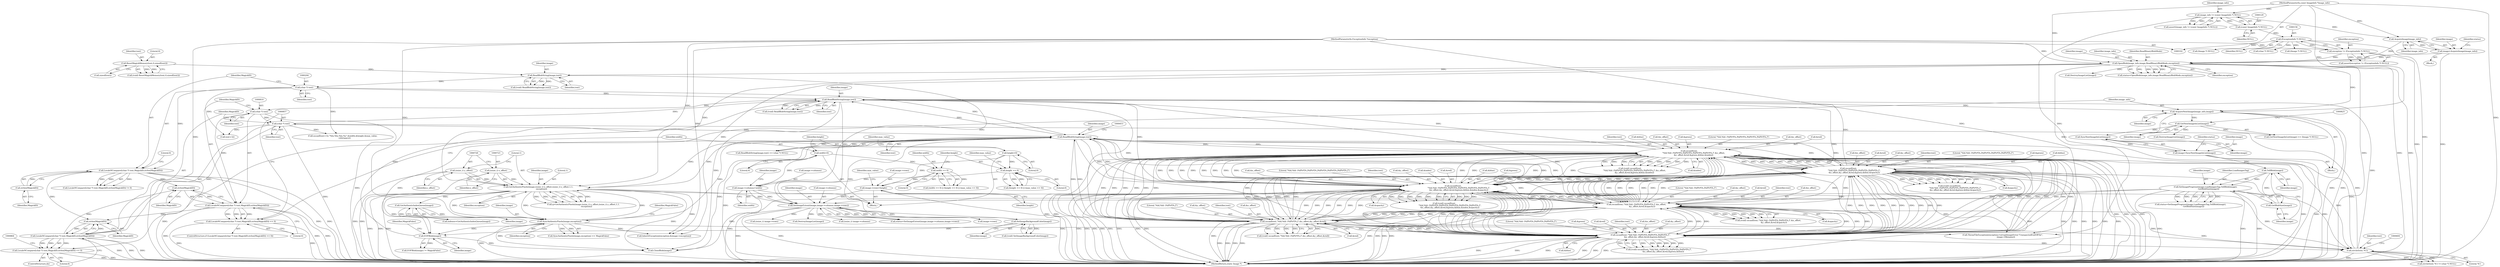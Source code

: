 digraph "0_ImageMagick_48bcf7c39302cdf9b0d9202ad03bf1b95152c44d@API" {
"1000813" [label="(Call,strlen(MagickID))"];
"1000202" [label="(Call,LocaleNCompare((char *) text,MagickID,strlen(MagickID)))"];
"1000203" [label="(Call,(char *) text)"];
"1000197" [label="(Call,ReadBlobString(image,text))"];
"1000170" [label="(Call,OpenBlob(image_info,image,ReadBinaryBlobMode,exception))"];
"1000166" [label="(Call,AcquireImage(image_info))"];
"1000126" [label="(Call,image_info != (const ImageInfo *) NULL)"];
"1000103" [label="(MethodParameterIn,const ImageInfo *image_info)"];
"1000128" [label="(Call,(const ImageInfo *) NULL)"];
"1000164" [label="(Call,image=AcquireImage(image_info))"];
"1000153" [label="(Call,exception != (ExceptionInfo *) NULL)"];
"1000104" [label="(MethodParameterIn,ExceptionInfo *exception)"];
"1000155" [label="(Call,(ExceptionInfo *) NULL)"];
"1000190" [label="(Call,ResetMagickMemory(text,0,sizeof(text)))"];
"1000207" [label="(Call,strlen(MagickID))"];
"1000855" [label="(Call,LocaleNCompare((char *) text,MagickID,strlen(MagickID)))"];
"1000856" [label="(Call,(char *) text)"];
"1000809" [label="(Call,(char *) text)"];
"1000803" [label="(Call,ReadBlobString(image,text))"];
"1000789" [label="(Call,EOFBlob(image))"];
"1000449" [label="(Call,ReadBlobString(image,text))"];
"1000720" [label="(Call,GetAuthenticPixels(image,(ssize_t) x_offset,(ssize_t) y_offset,1,1,\n          exception))"];
"1000722" [label="(Call,(ssize_t) x_offset)"];
"1000725" [label="(Call,(ssize_t) y_offset)"];
"1000782" [label="(Call,SyncAuthenticPixels(image,exception))"];
"1000762" [label="(Call,GetAuthenticIndexQueue(image))"];
"1000391" [label="(Call,SetImageBackgroundColor(image))"];
"1000303" [label="(Call,SetImageExtent(image,image->columns,image->rows))"];
"1000842" [label="(Call,SetImageProgress(image,LoadImagesTag,TellBlob(image),\n          GetBlobSize(image)))"];
"1000847" [label="(Call,GetBlobSize(image))"];
"1000845" [label="(Call,TellBlob(image))"];
"1000836" [label="(Call,image=SyncNextImageInList(image))"];
"1000838" [label="(Call,SyncNextImageInList(image))"];
"1000822" [label="(Call,GetNextImageInList(image))"];
"1000817" [label="(Call,AcquireNextImage(image_info,image))"];
"1000263" [label="(Call,image->columns=width)"];
"1000250" [label="(Call,width == 0)"];
"1000215" [label="(Call,width=0)"];
"1000268" [label="(Call,image->rows=height)"];
"1000254" [label="(Call,height == 0)"];
"1000218" [label="(Call,height=0)"];
"1000539" [label="(Call,sscanf(text,\n              \"%ld,%ld: (%lf%*[%,]%lf%*[%,]%lf%*[%,]%lf%*[%,]\",&x_offset,\n              &y_offset,&red,&green,&blue,&index))"];
"1000566" [label="(Call,sscanf(text,\n                  \"%ld,%ld: (%lf%*[%,]%lf%*[%,]%lf%*[%,]%lf%*[%,]\",\n                  &x_offset,&y_offset,&red,&green,&blue,&opacity))"];
"1000519" [label="(Call,sscanf(text,\n                  \"%ld,%ld: (%lf%*[%,]%lf%*[%,]%lf%*[%,]%lf%*[%,]%lf%*[%,]\",\n                  &x_offset,&y_offset,&red,&green,&blue,&index,&opacity))"];
"1000472" [label="(Call,sscanf(text,\"%ld,%ld: (%lf%*[%,]%lf%*[%,]\",&x_offset,\n                  &y_offset,&red,&opacity))"];
"1000584" [label="(Call,sscanf(text,\"%ld,%ld: (%lf%*[%,]%lf%*[%,]%lf%*[%,]\",\n              &x_offset,&y_offset,&red,&green,&blue))"];
"1000492" [label="(Call,sscanf(text,\"%ld,%ld: (%lf%*[%,]\",&x_offset,&y_offset,&red))"];
"1000600" [label="(Call,strchr(text,'%'))"];
"1000860" [label="(Call,strlen(MagickID))"];
"1000808" [label="(Call,LocaleNCompare((char *) text,MagickID,strlen(MagickID)))"];
"1000813" [label="(Call,strlen(MagickID))"];
"1000807" [label="(Call,LocaleNCompare((char *) text,MagickID,strlen(MagickID)) == 0)"];
"1000854" [label="(Call,LocaleNCompare((char *) text,MagickID,strlen(MagickID)) == 0)"];
"1000251" [label="(Identifier,width)"];
"1000258" [label="(Identifier,max_value)"];
"1000522" [label="(Call,&x_offset)"];
"1000841" [label="(Identifier,status)"];
"1000537" [label="(Call,(void) sscanf(text,\n              \"%ld,%ld: (%lf%*[%,]%lf%*[%,]%lf%*[%,]%lf%*[%,]\",&x_offset,\n              &y_offset,&red,&green,&blue,&index))"];
"1000172" [label="(Identifier,image)"];
"1000789" [label="(Call,EOFBlob(image))"];
"1000170" [label="(Call,OpenBlob(image_info,image,ReadBinaryBlobMode,exception))"];
"1000809" [label="(Call,(char *) text)"];
"1000790" [label="(Identifier,image)"];
"1000521" [label="(Literal,\"%ld,%ld: (%lf%*[%,]%lf%*[%,]%lf%*[%,]%lf%*[%,]%lf%*[%,]\")"];
"1000839" [label="(Identifier,image)"];
"1000781" [label="(Call,SyncAuthenticPixels(image,exception) == MagickFalse)"];
"1000192" [label="(Literal,0)"];
"1000213" [label="(ControlStructure,do)"];
"1000492" [label="(Call,sscanf(text,\"%ld,%ld: (%lf%*[%,]\",&x_offset,&y_offset,&red))"];
"1000249" [label="(Call,(width == 0) || (height == 0) || (max_value == 0))"];
"1000103" [label="(MethodParameterIn,const ImageInfo *image_info)"];
"1000171" [label="(Identifier,image_info)"];
"1000805" [label="(Identifier,text)"];
"1000169" [label="(Identifier,status)"];
"1000821" [label="(Call,GetNextImageInList(image) == (Image *) NULL)"];
"1000202" [label="(Call,LocaleNCompare((char *) text,MagickID,strlen(MagickID)))"];
"1000174" [label="(Identifier,exception)"];
"1000541" [label="(Literal,\"%ld,%ld: (%lf%*[%,]%lf%*[%,]%lf%*[%,]%lf%*[%,]\")"];
"1000481" [label="(Call,&opacity)"];
"1000870" [label="(MethodReturn,static Image *)"];
"1000812" [label="(Identifier,MagickID)"];
"1000220" [label="(Literal,0)"];
"1000763" [label="(Identifier,image)"];
"1000269" [label="(Call,image->rows)"];
"1000470" [label="(Call,(void) sscanf(text,\"%ld,%ld: (%lf%*[%,]%lf%*[%,]\",&x_offset,\n                  &y_offset,&red,&opacity))"];
"1000474" [label="(Literal,\"%ld,%ld: (%lf%*[%,]%lf%*[%,]\")"];
"1000477" [label="(Call,&y_offset)"];
"1000263" [label="(Call,image->columns=width)"];
"1000201" [label="(Call,LocaleNCompare((char *) text,MagickID,strlen(MagickID)) != 0)"];
"1000316" [label="(Call,InheritException(exception,&image->exception))"];
"1000539" [label="(Call,sscanf(text,\n              \"%ld,%ld: (%lf%*[%,]%lf%*[%,]%lf%*[%,]%lf%*[%,]\",&x_offset,\n              &y_offset,&red,&green,&blue,&index))"];
"1000164" [label="(Call,image=AcquireImage(image_info))"];
"1000544" [label="(Call,&y_offset)"];
"1000855" [label="(Call,LocaleNCompare((char *) text,MagickID,strlen(MagickID)))"];
"1000250" [label="(Call,width == 0)"];
"1000727" [label="(Identifier,y_offset)"];
"1000534" [label="(Call,&opacity)"];
"1000845" [label="(Call,TellBlob(image))"];
"1000182" [label="(Call,DestroyImageList(image))"];
"1000817" [label="(Call,AcquireNextImage(image_info,image))"];
"1000209" [label="(Literal,0)"];
"1000195" [label="(Call,(void) ReadBlobString(image,text))"];
"1000206" [label="(Identifier,MagickID)"];
"1000858" [label="(Identifier,text)"];
"1000208" [label="(Identifier,MagickID)"];
"1000791" [label="(Identifier,MagickFalse)"];
"1000105" [label="(Block,)"];
"1000198" [label="(Identifier,image)"];
"1000252" [label="(Literal,0)"];
"1000125" [label="(Call,assert(image_info != (const ImageInfo *) NULL))"];
"1000840" [label="(Call,status=SetImageProgress(image,LoadImagesTag,TellBlob(image),\n          GetBlobSize(image)))"];
"1000816" [label="(Block,)"];
"1000730" [label="(Identifier,exception)"];
"1000569" [label="(Call,&x_offset)"];
"1000276" [label="(Identifier,max_value)"];
"1000586" [label="(Literal,\"%ld,%ld: (%lf%*[%,]%lf%*[%,]%lf%*[%,]\")"];
"1000599" [label="(Call,strchr(text,'%') != (char *) NULL)"];
"1000573" [label="(Call,&red)"];
"1000846" [label="(Identifier,image)"];
"1000203" [label="(Call,(char *) text)"];
"1000392" [label="(Identifier,image)"];
"1000862" [label="(Literal,0)"];
"1000255" [label="(Identifier,height)"];
"1000815" [label="(Literal,0)"];
"1000472" [label="(Call,sscanf(text,\"%ld,%ld: (%lf%*[%,]%lf%*[%,]\",&x_offset,\n                  &y_offset,&red,&opacity))"];
"1000405" [label="(Call,(ssize_t) image->rows)"];
"1000215" [label="(Call,width=0)"];
"1000801" [label="(Call,(void) ReadBlobString(image,text))"];
"1000517" [label="(Call,(void) sscanf(text,\n                  \"%ld,%ld: (%lf%*[%,]%lf%*[%,]%lf%*[%,]%lf%*[%,]%lf%*[%,]\",\n                  &x_offset,&y_offset,&red,&green,&blue,&index,&opacity))"];
"1000323" [label="(Call,DestroyImageList(image))"];
"1000582" [label="(Call,(void) sscanf(text,\"%ld,%ld: (%lf%*[%,]%lf%*[%,]%lf%*[%,]\",\n              &x_offset,&y_offset,&red,&green,&blue))"];
"1000153" [label="(Call,exception != (ExceptionInfo *) NULL)"];
"1000823" [label="(Identifier,image)"];
"1000593" [label="(Call,&green)"];
"1000822" [label="(Call,GetNextImageInList(image))"];
"1000185" [label="(Call,(Image *) NULL)"];
"1000222" [label="(Identifier,max_value)"];
"1000166" [label="(Call,AcquireImage(image_info))"];
"1000253" [label="(Call,(height == 0) || (max_value == 0))"];
"1000494" [label="(Literal,\"%ld,%ld: (%lf%*[%,]\")"];
"1000602" [label="(Literal,'%')"];
"1000191" [label="(Identifier,text)"];
"1000722" [label="(Call,(ssize_t) x_offset)"];
"1000219" [label="(Identifier,height)"];
"1000546" [label="(Call,&red)"];
"1000836" [label="(Call,image=SyncNextImageInList(image))"];
"1000264" [label="(Call,image->columns)"];
"1000497" [label="(Call,&y_offset)"];
"1000564" [label="(Call,(void) sscanf(text,\n                  \"%ld,%ld: (%lf%*[%,]%lf%*[%,]%lf%*[%,]%lf%*[%,]\",\n                  &x_offset,&y_offset,&red,&green,&blue,&opacity))"];
"1000493" [label="(Identifier,text)"];
"1000803" [label="(Call,ReadBlobString(image,text))"];
"1000591" [label="(Call,&red)"];
"1000601" [label="(Identifier,text)"];
"1000847" [label="(Call,GetBlobSize(image))"];
"1000579" [label="(Call,&opacity)"];
"1000552" [label="(Call,&index)"];
"1000270" [label="(Identifier,image)"];
"1000479" [label="(Call,&red)"];
"1000808" [label="(Call,LocaleNCompare((char *) text,MagickID,strlen(MagickID)))"];
"1000167" [label="(Identifier,image_info)"];
"1000540" [label="(Identifier,text)"];
"1000190" [label="(Call,ResetMagickMemory(text,0,sizeof(text)))"];
"1000473" [label="(Identifier,text)"];
"1000475" [label="(Call,&x_offset)"];
"1000843" [label="(Identifier,image)"];
"1000451" [label="(Identifier,text)"];
"1000585" [label="(Identifier,text)"];
"1000788" [label="(Call,EOFBlob(image) != MagickFalse)"];
"1000389" [label="(Call,(void) SetImageBackgroundColor(image))"];
"1000804" [label="(Identifier,image)"];
"1000127" [label="(Identifier,image_info)"];
"1000724" [label="(Identifier,x_offset)"];
"1000782" [label="(Call,SyncAuthenticPixels(image,exception))"];
"1000571" [label="(Call,&y_offset)"];
"1000188" [label="(Call,(void) ResetMagickMemory(text,0,sizeof(text)))"];
"1000152" [label="(Call,assert(exception != (ExceptionInfo *) NULL))"];
"1000844" [label="(Identifier,LoadImagesTag)"];
"1000785" [label="(Identifier,MagickFalse)"];
"1000567" [label="(Identifier,text)"];
"1000256" [label="(Literal,0)"];
"1000837" [label="(Identifier,image)"];
"1000550" [label="(Call,&blue)"];
"1000587" [label="(Call,&x_offset)"];
"1000728" [label="(Literal,1)"];
"1000807" [label="(Call,LocaleNCompare((char *) text,MagickID,strlen(MagickID)) == 0)"];
"1000520" [label="(Identifier,text)"];
"1000860" [label="(Call,strlen(MagickID))"];
"1000448" [label="(Call,ReadBlobString(image,text) == (char *) NULL)"];
"1000542" [label="(Call,&x_offset)"];
"1000199" [label="(Identifier,text)"];
"1000449" [label="(Call,ReadBlobString(image,text))"];
"1000818" [label="(Identifier,image_info)"];
"1000490" [label="(Call,(void) sscanf(text,\"%ld,%ld: (%lf%*[%,]\",&x_offset,&y_offset,&red))"];
"1000568" [label="(Literal,\"%ld,%ld: (%lf%*[%,]%lf%*[%,]%lf%*[%,]%lf%*[%,]\")"];
"1000838" [label="(Call,SyncNextImageInList(image))"];
"1000865" [label="(Call,CloseBlob(image))"];
"1000207" [label="(Call,strlen(MagickID))"];
"1000157" [label="(Identifier,NULL)"];
"1000811" [label="(Identifier,text)"];
"1000452" [label="(Call,(char *) NULL)"];
"1000762" [label="(Call,GetAuthenticIndexQueue(image))"];
"1000721" [label="(Identifier,image)"];
"1000205" [label="(Identifier,text)"];
"1000519" [label="(Call,sscanf(text,\n                  \"%ld,%ld: (%lf%*[%,]%lf%*[%,]%lf%*[%,]%lf%*[%,]%lf%*[%,]\",\n                  &x_offset,&y_offset,&red,&green,&blue,&index,&opacity))"];
"1000575" [label="(Call,&green)"];
"1000495" [label="(Call,&x_offset)"];
"1000232" [label="(Call,sscanf(text+32,\"%lu,%lu,%lu,%s\",&width,&height,&max_value,\n      colorspace))"];
"1000548" [label="(Call,&green)"];
"1000126" [label="(Call,image_info != (const ImageInfo *) NULL)"];
"1000104" [label="(MethodParameterIn,ExceptionInfo *exception)"];
"1000854" [label="(Call,LocaleNCompare((char *) text,MagickID,strlen(MagickID)) == 0)"];
"1000218" [label="(Call,height=0)"];
"1000154" [label="(Identifier,exception)"];
"1000233" [label="(Call,text+32)"];
"1000267" [label="(Identifier,width)"];
"1000793" [label="(Call,ThrowFileException(exception,CorruptImageError,\"UnexpectedEndOfFile\",\n          image->filename))"];
"1000155" [label="(Call,(ExceptionInfo *) NULL)"];
"1000718" [label="(Call,q=GetAuthenticPixels(image,(ssize_t) x_offset,(ssize_t) y_offset,1,1,\n          exception))"];
"1000499" [label="(Call,&red)"];
"1000806" [label="(ControlStructure,if (LocaleNCompare((char *) text,MagickID,strlen(MagickID)) == 0))"];
"1000128" [label="(Call,(const ImageInfo *) NULL)"];
"1000856" [label="(Call,(char *) text)"];
"1000720" [label="(Call,GetAuthenticPixels(image,(ssize_t) x_offset,(ssize_t) y_offset,1,1,\n          exception))"];
"1000760" [label="(Call,indexes=GetAuthenticIndexQueue(image))"];
"1000439" [label="(Call,(ssize_t) image->columns)"];
"1000216" [label="(Identifier,width)"];
"1000524" [label="(Call,&y_offset)"];
"1000783" [label="(Identifier,image)"];
"1000861" [label="(Identifier,MagickID)"];
"1000532" [label="(Call,&index)"];
"1000130" [label="(Identifier,NULL)"];
"1000566" [label="(Call,sscanf(text,\n                  \"%ld,%ld: (%lf%*[%,]%lf%*[%,]%lf%*[%,]%lf%*[%,]\",\n                  &x_offset,&y_offset,&red,&green,&blue,&opacity))"];
"1000813" [label="(Call,strlen(MagickID))"];
"1000305" [label="(Call,image->columns)"];
"1000217" [label="(Literal,0)"];
"1000450" [label="(Identifier,image)"];
"1000168" [label="(Call,status=OpenBlob(image_info,image,ReadBinaryBlobMode,exception))"];
"1000304" [label="(Identifier,image)"];
"1000830" [label="(Call,DestroyImageList(image))"];
"1000595" [label="(Call,&blue)"];
"1000268" [label="(Call,image->rows=height)"];
"1000526" [label="(Call,&red)"];
"1000848" [label="(Identifier,image)"];
"1000784" [label="(Identifier,exception)"];
"1000530" [label="(Call,&blue)"];
"1000303" [label="(Call,SetImageExtent(image,image->columns,image->rows))"];
"1000197" [label="(Call,ReadBlobString(image,text))"];
"1000272" [label="(Identifier,height)"];
"1000814" [label="(Identifier,MagickID)"];
"1000173" [label="(Identifier,ReadBinaryBlobMode)"];
"1000819" [label="(Identifier,image)"];
"1000842" [label="(Call,SetImageProgress(image,LoadImagesTag,TellBlob(image),\n          GetBlobSize(image)))"];
"1000165" [label="(Identifier,image)"];
"1000254" [label="(Call,height == 0)"];
"1000528" [label="(Call,&green)"];
"1000600" [label="(Call,strchr(text,'%'))"];
"1000391" [label="(Call,SetImageBackgroundColor(image))"];
"1000301" [label="(Call,status=SetImageExtent(image,image->columns,image->rows))"];
"1000214" [label="(Block,)"];
"1000589" [label="(Call,&y_offset)"];
"1000824" [label="(Call,(Image *) NULL)"];
"1000729" [label="(Literal,1)"];
"1000859" [label="(Identifier,MagickID)"];
"1000193" [label="(Call,sizeof(text))"];
"1000577" [label="(Call,&blue)"];
"1000308" [label="(Call,image->rows)"];
"1000725" [label="(Call,(ssize_t) y_offset)"];
"1000584" [label="(Call,sscanf(text,\"%ld,%ld: (%lf%*[%,]%lf%*[%,]%lf%*[%,]\",\n              &x_offset,&y_offset,&red,&green,&blue))"];
"1000813" -> "1000808"  [label="AST: "];
"1000813" -> "1000814"  [label="CFG: "];
"1000814" -> "1000813"  [label="AST: "];
"1000808" -> "1000813"  [label="CFG: "];
"1000813" -> "1000808"  [label="DDG: "];
"1000202" -> "1000813"  [label="DDG: "];
"1000855" -> "1000813"  [label="DDG: "];
"1000202" -> "1000201"  [label="AST: "];
"1000202" -> "1000207"  [label="CFG: "];
"1000203" -> "1000202"  [label="AST: "];
"1000206" -> "1000202"  [label="AST: "];
"1000207" -> "1000202"  [label="AST: "];
"1000209" -> "1000202"  [label="CFG: "];
"1000202" -> "1000870"  [label="DDG: "];
"1000202" -> "1000870"  [label="DDG: "];
"1000202" -> "1000870"  [label="DDG: "];
"1000202" -> "1000201"  [label="DDG: "];
"1000202" -> "1000201"  [label="DDG: "];
"1000202" -> "1000201"  [label="DDG: "];
"1000203" -> "1000202"  [label="DDG: "];
"1000207" -> "1000202"  [label="DDG: "];
"1000202" -> "1000860"  [label="DDG: "];
"1000203" -> "1000205"  [label="CFG: "];
"1000204" -> "1000203"  [label="AST: "];
"1000205" -> "1000203"  [label="AST: "];
"1000206" -> "1000203"  [label="CFG: "];
"1000197" -> "1000203"  [label="DDG: "];
"1000203" -> "1000232"  [label="DDG: "];
"1000203" -> "1000233"  [label="DDG: "];
"1000203" -> "1000449"  [label="DDG: "];
"1000203" -> "1000803"  [label="DDG: "];
"1000197" -> "1000195"  [label="AST: "];
"1000197" -> "1000199"  [label="CFG: "];
"1000198" -> "1000197"  [label="AST: "];
"1000199" -> "1000197"  [label="AST: "];
"1000195" -> "1000197"  [label="CFG: "];
"1000197" -> "1000195"  [label="DDG: "];
"1000197" -> "1000195"  [label="DDG: "];
"1000170" -> "1000197"  [label="DDG: "];
"1000190" -> "1000197"  [label="DDG: "];
"1000197" -> "1000303"  [label="DDG: "];
"1000170" -> "1000168"  [label="AST: "];
"1000170" -> "1000174"  [label="CFG: "];
"1000171" -> "1000170"  [label="AST: "];
"1000172" -> "1000170"  [label="AST: "];
"1000173" -> "1000170"  [label="AST: "];
"1000174" -> "1000170"  [label="AST: "];
"1000168" -> "1000170"  [label="CFG: "];
"1000170" -> "1000870"  [label="DDG: "];
"1000170" -> "1000870"  [label="DDG: "];
"1000170" -> "1000870"  [label="DDG: "];
"1000170" -> "1000168"  [label="DDG: "];
"1000170" -> "1000168"  [label="DDG: "];
"1000170" -> "1000168"  [label="DDG: "];
"1000170" -> "1000168"  [label="DDG: "];
"1000166" -> "1000170"  [label="DDG: "];
"1000103" -> "1000170"  [label="DDG: "];
"1000164" -> "1000170"  [label="DDG: "];
"1000153" -> "1000170"  [label="DDG: "];
"1000104" -> "1000170"  [label="DDG: "];
"1000170" -> "1000182"  [label="DDG: "];
"1000170" -> "1000316"  [label="DDG: "];
"1000170" -> "1000720"  [label="DDG: "];
"1000170" -> "1000793"  [label="DDG: "];
"1000170" -> "1000817"  [label="DDG: "];
"1000166" -> "1000164"  [label="AST: "];
"1000166" -> "1000167"  [label="CFG: "];
"1000167" -> "1000166"  [label="AST: "];
"1000164" -> "1000166"  [label="CFG: "];
"1000166" -> "1000164"  [label="DDG: "];
"1000126" -> "1000166"  [label="DDG: "];
"1000103" -> "1000166"  [label="DDG: "];
"1000126" -> "1000125"  [label="AST: "];
"1000126" -> "1000128"  [label="CFG: "];
"1000127" -> "1000126"  [label="AST: "];
"1000128" -> "1000126"  [label="AST: "];
"1000125" -> "1000126"  [label="CFG: "];
"1000126" -> "1000870"  [label="DDG: "];
"1000126" -> "1000125"  [label="DDG: "];
"1000126" -> "1000125"  [label="DDG: "];
"1000103" -> "1000126"  [label="DDG: "];
"1000128" -> "1000126"  [label="DDG: "];
"1000103" -> "1000102"  [label="AST: "];
"1000103" -> "1000870"  [label="DDG: "];
"1000103" -> "1000817"  [label="DDG: "];
"1000128" -> "1000130"  [label="CFG: "];
"1000129" -> "1000128"  [label="AST: "];
"1000130" -> "1000128"  [label="AST: "];
"1000128" -> "1000155"  [label="DDG: "];
"1000164" -> "1000105"  [label="AST: "];
"1000165" -> "1000164"  [label="AST: "];
"1000169" -> "1000164"  [label="CFG: "];
"1000164" -> "1000870"  [label="DDG: "];
"1000153" -> "1000152"  [label="AST: "];
"1000153" -> "1000155"  [label="CFG: "];
"1000154" -> "1000153"  [label="AST: "];
"1000155" -> "1000153"  [label="AST: "];
"1000152" -> "1000153"  [label="CFG: "];
"1000153" -> "1000870"  [label="DDG: "];
"1000153" -> "1000152"  [label="DDG: "];
"1000153" -> "1000152"  [label="DDG: "];
"1000104" -> "1000153"  [label="DDG: "];
"1000155" -> "1000153"  [label="DDG: "];
"1000104" -> "1000102"  [label="AST: "];
"1000104" -> "1000870"  [label="DDG: "];
"1000104" -> "1000316"  [label="DDG: "];
"1000104" -> "1000720"  [label="DDG: "];
"1000104" -> "1000782"  [label="DDG: "];
"1000104" -> "1000793"  [label="DDG: "];
"1000155" -> "1000157"  [label="CFG: "];
"1000156" -> "1000155"  [label="AST: "];
"1000157" -> "1000155"  [label="AST: "];
"1000155" -> "1000870"  [label="DDG: "];
"1000155" -> "1000185"  [label="DDG: "];
"1000155" -> "1000452"  [label="DDG: "];
"1000155" -> "1000824"  [label="DDG: "];
"1000190" -> "1000188"  [label="AST: "];
"1000190" -> "1000193"  [label="CFG: "];
"1000191" -> "1000190"  [label="AST: "];
"1000192" -> "1000190"  [label="AST: "];
"1000193" -> "1000190"  [label="AST: "];
"1000188" -> "1000190"  [label="CFG: "];
"1000190" -> "1000188"  [label="DDG: "];
"1000190" -> "1000188"  [label="DDG: "];
"1000207" -> "1000208"  [label="CFG: "];
"1000208" -> "1000207"  [label="AST: "];
"1000855" -> "1000854"  [label="AST: "];
"1000855" -> "1000860"  [label="CFG: "];
"1000856" -> "1000855"  [label="AST: "];
"1000859" -> "1000855"  [label="AST: "];
"1000860" -> "1000855"  [label="AST: "];
"1000862" -> "1000855"  [label="CFG: "];
"1000855" -> "1000870"  [label="DDG: "];
"1000855" -> "1000870"  [label="DDG: "];
"1000855" -> "1000870"  [label="DDG: "];
"1000855" -> "1000854"  [label="DDG: "];
"1000855" -> "1000854"  [label="DDG: "];
"1000855" -> "1000854"  [label="DDG: "];
"1000856" -> "1000855"  [label="DDG: "];
"1000860" -> "1000855"  [label="DDG: "];
"1000855" -> "1000860"  [label="DDG: "];
"1000856" -> "1000858"  [label="CFG: "];
"1000857" -> "1000856"  [label="AST: "];
"1000858" -> "1000856"  [label="AST: "];
"1000859" -> "1000856"  [label="CFG: "];
"1000856" -> "1000870"  [label="DDG: "];
"1000856" -> "1000232"  [label="DDG: "];
"1000856" -> "1000233"  [label="DDG: "];
"1000856" -> "1000449"  [label="DDG: "];
"1000856" -> "1000803"  [label="DDG: "];
"1000809" -> "1000856"  [label="DDG: "];
"1000600" -> "1000856"  [label="DDG: "];
"1000809" -> "1000808"  [label="AST: "];
"1000809" -> "1000811"  [label="CFG: "];
"1000810" -> "1000809"  [label="AST: "];
"1000811" -> "1000809"  [label="AST: "];
"1000812" -> "1000809"  [label="CFG: "];
"1000809" -> "1000870"  [label="DDG: "];
"1000809" -> "1000808"  [label="DDG: "];
"1000803" -> "1000809"  [label="DDG: "];
"1000803" -> "1000801"  [label="AST: "];
"1000803" -> "1000805"  [label="CFG: "];
"1000804" -> "1000803"  [label="AST: "];
"1000805" -> "1000803"  [label="AST: "];
"1000801" -> "1000803"  [label="CFG: "];
"1000803" -> "1000303"  [label="DDG: "];
"1000803" -> "1000801"  [label="DDG: "];
"1000803" -> "1000801"  [label="DDG: "];
"1000789" -> "1000803"  [label="DDG: "];
"1000539" -> "1000803"  [label="DDG: "];
"1000519" -> "1000803"  [label="DDG: "];
"1000492" -> "1000803"  [label="DDG: "];
"1000566" -> "1000803"  [label="DDG: "];
"1000472" -> "1000803"  [label="DDG: "];
"1000449" -> "1000803"  [label="DDG: "];
"1000584" -> "1000803"  [label="DDG: "];
"1000600" -> "1000803"  [label="DDG: "];
"1000803" -> "1000817"  [label="DDG: "];
"1000803" -> "1000865"  [label="DDG: "];
"1000789" -> "1000788"  [label="AST: "];
"1000789" -> "1000790"  [label="CFG: "];
"1000790" -> "1000789"  [label="AST: "];
"1000791" -> "1000789"  [label="CFG: "];
"1000789" -> "1000788"  [label="DDG: "];
"1000449" -> "1000789"  [label="DDG: "];
"1000720" -> "1000789"  [label="DDG: "];
"1000391" -> "1000789"  [label="DDG: "];
"1000782" -> "1000789"  [label="DDG: "];
"1000789" -> "1000865"  [label="DDG: "];
"1000449" -> "1000448"  [label="AST: "];
"1000449" -> "1000451"  [label="CFG: "];
"1000450" -> "1000449"  [label="AST: "];
"1000451" -> "1000449"  [label="AST: "];
"1000453" -> "1000449"  [label="CFG: "];
"1000449" -> "1000870"  [label="DDG: "];
"1000449" -> "1000448"  [label="DDG: "];
"1000449" -> "1000448"  [label="DDG: "];
"1000720" -> "1000449"  [label="DDG: "];
"1000391" -> "1000449"  [label="DDG: "];
"1000782" -> "1000449"  [label="DDG: "];
"1000539" -> "1000449"  [label="DDG: "];
"1000519" -> "1000449"  [label="DDG: "];
"1000492" -> "1000449"  [label="DDG: "];
"1000566" -> "1000449"  [label="DDG: "];
"1000472" -> "1000449"  [label="DDG: "];
"1000584" -> "1000449"  [label="DDG: "];
"1000600" -> "1000449"  [label="DDG: "];
"1000449" -> "1000472"  [label="DDG: "];
"1000449" -> "1000492"  [label="DDG: "];
"1000449" -> "1000519"  [label="DDG: "];
"1000449" -> "1000539"  [label="DDG: "];
"1000449" -> "1000566"  [label="DDG: "];
"1000449" -> "1000584"  [label="DDG: "];
"1000449" -> "1000720"  [label="DDG: "];
"1000449" -> "1000865"  [label="DDG: "];
"1000720" -> "1000718"  [label="AST: "];
"1000720" -> "1000730"  [label="CFG: "];
"1000721" -> "1000720"  [label="AST: "];
"1000722" -> "1000720"  [label="AST: "];
"1000725" -> "1000720"  [label="AST: "];
"1000728" -> "1000720"  [label="AST: "];
"1000729" -> "1000720"  [label="AST: "];
"1000730" -> "1000720"  [label="AST: "];
"1000718" -> "1000720"  [label="CFG: "];
"1000720" -> "1000870"  [label="DDG: "];
"1000720" -> "1000870"  [label="DDG: "];
"1000720" -> "1000870"  [label="DDG: "];
"1000720" -> "1000303"  [label="DDG: "];
"1000720" -> "1000316"  [label="DDG: "];
"1000720" -> "1000718"  [label="DDG: "];
"1000720" -> "1000718"  [label="DDG: "];
"1000720" -> "1000718"  [label="DDG: "];
"1000720" -> "1000718"  [label="DDG: "];
"1000720" -> "1000718"  [label="DDG: "];
"1000722" -> "1000720"  [label="DDG: "];
"1000725" -> "1000720"  [label="DDG: "];
"1000782" -> "1000720"  [label="DDG: "];
"1000720" -> "1000762"  [label="DDG: "];
"1000720" -> "1000782"  [label="DDG: "];
"1000720" -> "1000782"  [label="DDG: "];
"1000720" -> "1000793"  [label="DDG: "];
"1000720" -> "1000865"  [label="DDG: "];
"1000722" -> "1000724"  [label="CFG: "];
"1000723" -> "1000722"  [label="AST: "];
"1000724" -> "1000722"  [label="AST: "];
"1000726" -> "1000722"  [label="CFG: "];
"1000722" -> "1000870"  [label="DDG: "];
"1000725" -> "1000727"  [label="CFG: "];
"1000726" -> "1000725"  [label="AST: "];
"1000727" -> "1000725"  [label="AST: "];
"1000728" -> "1000725"  [label="CFG: "];
"1000725" -> "1000870"  [label="DDG: "];
"1000782" -> "1000781"  [label="AST: "];
"1000782" -> "1000784"  [label="CFG: "];
"1000783" -> "1000782"  [label="AST: "];
"1000784" -> "1000782"  [label="AST: "];
"1000785" -> "1000782"  [label="CFG: "];
"1000782" -> "1000870"  [label="DDG: "];
"1000782" -> "1000316"  [label="DDG: "];
"1000782" -> "1000781"  [label="DDG: "];
"1000782" -> "1000781"  [label="DDG: "];
"1000762" -> "1000782"  [label="DDG: "];
"1000782" -> "1000793"  [label="DDG: "];
"1000782" -> "1000865"  [label="DDG: "];
"1000762" -> "1000760"  [label="AST: "];
"1000762" -> "1000763"  [label="CFG: "];
"1000763" -> "1000762"  [label="AST: "];
"1000760" -> "1000762"  [label="CFG: "];
"1000762" -> "1000760"  [label="DDG: "];
"1000391" -> "1000389"  [label="AST: "];
"1000391" -> "1000392"  [label="CFG: "];
"1000392" -> "1000391"  [label="AST: "];
"1000389" -> "1000391"  [label="CFG: "];
"1000391" -> "1000389"  [label="DDG: "];
"1000303" -> "1000391"  [label="DDG: "];
"1000303" -> "1000301"  [label="AST: "];
"1000303" -> "1000308"  [label="CFG: "];
"1000304" -> "1000303"  [label="AST: "];
"1000305" -> "1000303"  [label="AST: "];
"1000308" -> "1000303"  [label="AST: "];
"1000301" -> "1000303"  [label="CFG: "];
"1000303" -> "1000870"  [label="DDG: "];
"1000303" -> "1000870"  [label="DDG: "];
"1000303" -> "1000301"  [label="DDG: "];
"1000303" -> "1000301"  [label="DDG: "];
"1000303" -> "1000301"  [label="DDG: "];
"1000842" -> "1000303"  [label="DDG: "];
"1000263" -> "1000303"  [label="DDG: "];
"1000268" -> "1000303"  [label="DDG: "];
"1000303" -> "1000323"  [label="DDG: "];
"1000303" -> "1000405"  [label="DDG: "];
"1000303" -> "1000439"  [label="DDG: "];
"1000842" -> "1000840"  [label="AST: "];
"1000842" -> "1000847"  [label="CFG: "];
"1000843" -> "1000842"  [label="AST: "];
"1000844" -> "1000842"  [label="AST: "];
"1000845" -> "1000842"  [label="AST: "];
"1000847" -> "1000842"  [label="AST: "];
"1000840" -> "1000842"  [label="CFG: "];
"1000842" -> "1000870"  [label="DDG: "];
"1000842" -> "1000870"  [label="DDG: "];
"1000842" -> "1000870"  [label="DDG: "];
"1000842" -> "1000840"  [label="DDG: "];
"1000842" -> "1000840"  [label="DDG: "];
"1000842" -> "1000840"  [label="DDG: "];
"1000842" -> "1000840"  [label="DDG: "];
"1000847" -> "1000842"  [label="DDG: "];
"1000845" -> "1000842"  [label="DDG: "];
"1000842" -> "1000865"  [label="DDG: "];
"1000847" -> "1000848"  [label="CFG: "];
"1000848" -> "1000847"  [label="AST: "];
"1000845" -> "1000847"  [label="DDG: "];
"1000845" -> "1000846"  [label="CFG: "];
"1000846" -> "1000845"  [label="AST: "];
"1000848" -> "1000845"  [label="CFG: "];
"1000836" -> "1000845"  [label="DDG: "];
"1000836" -> "1000816"  [label="AST: "];
"1000836" -> "1000838"  [label="CFG: "];
"1000837" -> "1000836"  [label="AST: "];
"1000838" -> "1000836"  [label="AST: "];
"1000841" -> "1000836"  [label="CFG: "];
"1000836" -> "1000870"  [label="DDG: "];
"1000838" -> "1000836"  [label="DDG: "];
"1000838" -> "1000839"  [label="CFG: "];
"1000839" -> "1000838"  [label="AST: "];
"1000822" -> "1000838"  [label="DDG: "];
"1000822" -> "1000821"  [label="AST: "];
"1000822" -> "1000823"  [label="CFG: "];
"1000823" -> "1000822"  [label="AST: "];
"1000825" -> "1000822"  [label="CFG: "];
"1000822" -> "1000821"  [label="DDG: "];
"1000817" -> "1000822"  [label="DDG: "];
"1000822" -> "1000830"  [label="DDG: "];
"1000817" -> "1000816"  [label="AST: "];
"1000817" -> "1000819"  [label="CFG: "];
"1000818" -> "1000817"  [label="AST: "];
"1000819" -> "1000817"  [label="AST: "];
"1000823" -> "1000817"  [label="CFG: "];
"1000817" -> "1000870"  [label="DDG: "];
"1000817" -> "1000870"  [label="DDG: "];
"1000263" -> "1000214"  [label="AST: "];
"1000263" -> "1000267"  [label="CFG: "];
"1000264" -> "1000263"  [label="AST: "];
"1000267" -> "1000263"  [label="AST: "];
"1000270" -> "1000263"  [label="CFG: "];
"1000263" -> "1000870"  [label="DDG: "];
"1000250" -> "1000263"  [label="DDG: "];
"1000215" -> "1000263"  [label="DDG: "];
"1000250" -> "1000249"  [label="AST: "];
"1000250" -> "1000252"  [label="CFG: "];
"1000251" -> "1000250"  [label="AST: "];
"1000252" -> "1000250"  [label="AST: "];
"1000255" -> "1000250"  [label="CFG: "];
"1000249" -> "1000250"  [label="CFG: "];
"1000250" -> "1000249"  [label="DDG: "];
"1000250" -> "1000249"  [label="DDG: "];
"1000215" -> "1000250"  [label="DDG: "];
"1000215" -> "1000214"  [label="AST: "];
"1000215" -> "1000217"  [label="CFG: "];
"1000216" -> "1000215"  [label="AST: "];
"1000217" -> "1000215"  [label="AST: "];
"1000219" -> "1000215"  [label="CFG: "];
"1000268" -> "1000214"  [label="AST: "];
"1000268" -> "1000272"  [label="CFG: "];
"1000269" -> "1000268"  [label="AST: "];
"1000272" -> "1000268"  [label="AST: "];
"1000276" -> "1000268"  [label="CFG: "];
"1000268" -> "1000870"  [label="DDG: "];
"1000254" -> "1000268"  [label="DDG: "];
"1000218" -> "1000268"  [label="DDG: "];
"1000254" -> "1000253"  [label="AST: "];
"1000254" -> "1000256"  [label="CFG: "];
"1000255" -> "1000254"  [label="AST: "];
"1000256" -> "1000254"  [label="AST: "];
"1000258" -> "1000254"  [label="CFG: "];
"1000253" -> "1000254"  [label="CFG: "];
"1000254" -> "1000253"  [label="DDG: "];
"1000254" -> "1000253"  [label="DDG: "];
"1000218" -> "1000254"  [label="DDG: "];
"1000218" -> "1000214"  [label="AST: "];
"1000218" -> "1000220"  [label="CFG: "];
"1000219" -> "1000218"  [label="AST: "];
"1000220" -> "1000218"  [label="AST: "];
"1000222" -> "1000218"  [label="CFG: "];
"1000539" -> "1000537"  [label="AST: "];
"1000539" -> "1000552"  [label="CFG: "];
"1000540" -> "1000539"  [label="AST: "];
"1000541" -> "1000539"  [label="AST: "];
"1000542" -> "1000539"  [label="AST: "];
"1000544" -> "1000539"  [label="AST: "];
"1000546" -> "1000539"  [label="AST: "];
"1000548" -> "1000539"  [label="AST: "];
"1000550" -> "1000539"  [label="AST: "];
"1000552" -> "1000539"  [label="AST: "];
"1000537" -> "1000539"  [label="CFG: "];
"1000539" -> "1000870"  [label="DDG: "];
"1000539" -> "1000870"  [label="DDG: "];
"1000539" -> "1000870"  [label="DDG: "];
"1000539" -> "1000870"  [label="DDG: "];
"1000539" -> "1000870"  [label="DDG: "];
"1000539" -> "1000870"  [label="DDG: "];
"1000539" -> "1000870"  [label="DDG: "];
"1000539" -> "1000472"  [label="DDG: "];
"1000539" -> "1000472"  [label="DDG: "];
"1000539" -> "1000472"  [label="DDG: "];
"1000539" -> "1000492"  [label="DDG: "];
"1000539" -> "1000492"  [label="DDG: "];
"1000539" -> "1000492"  [label="DDG: "];
"1000539" -> "1000519"  [label="DDG: "];
"1000539" -> "1000519"  [label="DDG: "];
"1000539" -> "1000519"  [label="DDG: "];
"1000539" -> "1000519"  [label="DDG: "];
"1000539" -> "1000519"  [label="DDG: "];
"1000539" -> "1000519"  [label="DDG: "];
"1000539" -> "1000537"  [label="DDG: "];
"1000539" -> "1000537"  [label="DDG: "];
"1000539" -> "1000537"  [label="DDG: "];
"1000539" -> "1000537"  [label="DDG: "];
"1000539" -> "1000537"  [label="DDG: "];
"1000539" -> "1000537"  [label="DDG: "];
"1000539" -> "1000537"  [label="DDG: "];
"1000539" -> "1000537"  [label="DDG: "];
"1000566" -> "1000539"  [label="DDG: "];
"1000566" -> "1000539"  [label="DDG: "];
"1000566" -> "1000539"  [label="DDG: "];
"1000566" -> "1000539"  [label="DDG: "];
"1000566" -> "1000539"  [label="DDG: "];
"1000519" -> "1000539"  [label="DDG: "];
"1000519" -> "1000539"  [label="DDG: "];
"1000519" -> "1000539"  [label="DDG: "];
"1000519" -> "1000539"  [label="DDG: "];
"1000519" -> "1000539"  [label="DDG: "];
"1000519" -> "1000539"  [label="DDG: "];
"1000472" -> "1000539"  [label="DDG: "];
"1000472" -> "1000539"  [label="DDG: "];
"1000472" -> "1000539"  [label="DDG: "];
"1000584" -> "1000539"  [label="DDG: "];
"1000584" -> "1000539"  [label="DDG: "];
"1000584" -> "1000539"  [label="DDG: "];
"1000584" -> "1000539"  [label="DDG: "];
"1000584" -> "1000539"  [label="DDG: "];
"1000492" -> "1000539"  [label="DDG: "];
"1000492" -> "1000539"  [label="DDG: "];
"1000492" -> "1000539"  [label="DDG: "];
"1000539" -> "1000566"  [label="DDG: "];
"1000539" -> "1000566"  [label="DDG: "];
"1000539" -> "1000566"  [label="DDG: "];
"1000539" -> "1000566"  [label="DDG: "];
"1000539" -> "1000566"  [label="DDG: "];
"1000539" -> "1000584"  [label="DDG: "];
"1000539" -> "1000584"  [label="DDG: "];
"1000539" -> "1000584"  [label="DDG: "];
"1000539" -> "1000584"  [label="DDG: "];
"1000539" -> "1000584"  [label="DDG: "];
"1000539" -> "1000600"  [label="DDG: "];
"1000566" -> "1000564"  [label="AST: "];
"1000566" -> "1000579"  [label="CFG: "];
"1000567" -> "1000566"  [label="AST: "];
"1000568" -> "1000566"  [label="AST: "];
"1000569" -> "1000566"  [label="AST: "];
"1000571" -> "1000566"  [label="AST: "];
"1000573" -> "1000566"  [label="AST: "];
"1000575" -> "1000566"  [label="AST: "];
"1000577" -> "1000566"  [label="AST: "];
"1000579" -> "1000566"  [label="AST: "];
"1000564" -> "1000566"  [label="CFG: "];
"1000566" -> "1000870"  [label="DDG: "];
"1000566" -> "1000870"  [label="DDG: "];
"1000566" -> "1000870"  [label="DDG: "];
"1000566" -> "1000870"  [label="DDG: "];
"1000566" -> "1000870"  [label="DDG: "];
"1000566" -> "1000870"  [label="DDG: "];
"1000566" -> "1000870"  [label="DDG: "];
"1000566" -> "1000472"  [label="DDG: "];
"1000566" -> "1000472"  [label="DDG: "];
"1000566" -> "1000472"  [label="DDG: "];
"1000566" -> "1000472"  [label="DDG: "];
"1000566" -> "1000492"  [label="DDG: "];
"1000566" -> "1000492"  [label="DDG: "];
"1000566" -> "1000492"  [label="DDG: "];
"1000566" -> "1000519"  [label="DDG: "];
"1000566" -> "1000519"  [label="DDG: "];
"1000566" -> "1000519"  [label="DDG: "];
"1000566" -> "1000519"  [label="DDG: "];
"1000566" -> "1000519"  [label="DDG: "];
"1000566" -> "1000519"  [label="DDG: "];
"1000566" -> "1000564"  [label="DDG: "];
"1000566" -> "1000564"  [label="DDG: "];
"1000566" -> "1000564"  [label="DDG: "];
"1000566" -> "1000564"  [label="DDG: "];
"1000566" -> "1000564"  [label="DDG: "];
"1000566" -> "1000564"  [label="DDG: "];
"1000566" -> "1000564"  [label="DDG: "];
"1000566" -> "1000564"  [label="DDG: "];
"1000519" -> "1000566"  [label="DDG: "];
"1000519" -> "1000566"  [label="DDG: "];
"1000519" -> "1000566"  [label="DDG: "];
"1000519" -> "1000566"  [label="DDG: "];
"1000519" -> "1000566"  [label="DDG: "];
"1000519" -> "1000566"  [label="DDG: "];
"1000472" -> "1000566"  [label="DDG: "];
"1000472" -> "1000566"  [label="DDG: "];
"1000472" -> "1000566"  [label="DDG: "];
"1000472" -> "1000566"  [label="DDG: "];
"1000584" -> "1000566"  [label="DDG: "];
"1000584" -> "1000566"  [label="DDG: "];
"1000584" -> "1000566"  [label="DDG: "];
"1000584" -> "1000566"  [label="DDG: "];
"1000584" -> "1000566"  [label="DDG: "];
"1000492" -> "1000566"  [label="DDG: "];
"1000492" -> "1000566"  [label="DDG: "];
"1000492" -> "1000566"  [label="DDG: "];
"1000566" -> "1000584"  [label="DDG: "];
"1000566" -> "1000584"  [label="DDG: "];
"1000566" -> "1000584"  [label="DDG: "];
"1000566" -> "1000584"  [label="DDG: "];
"1000566" -> "1000584"  [label="DDG: "];
"1000566" -> "1000600"  [label="DDG: "];
"1000519" -> "1000517"  [label="AST: "];
"1000519" -> "1000534"  [label="CFG: "];
"1000520" -> "1000519"  [label="AST: "];
"1000521" -> "1000519"  [label="AST: "];
"1000522" -> "1000519"  [label="AST: "];
"1000524" -> "1000519"  [label="AST: "];
"1000526" -> "1000519"  [label="AST: "];
"1000528" -> "1000519"  [label="AST: "];
"1000530" -> "1000519"  [label="AST: "];
"1000532" -> "1000519"  [label="AST: "];
"1000534" -> "1000519"  [label="AST: "];
"1000517" -> "1000519"  [label="CFG: "];
"1000519" -> "1000870"  [label="DDG: "];
"1000519" -> "1000870"  [label="DDG: "];
"1000519" -> "1000870"  [label="DDG: "];
"1000519" -> "1000870"  [label="DDG: "];
"1000519" -> "1000870"  [label="DDG: "];
"1000519" -> "1000870"  [label="DDG: "];
"1000519" -> "1000870"  [label="DDG: "];
"1000519" -> "1000870"  [label="DDG: "];
"1000519" -> "1000472"  [label="DDG: "];
"1000519" -> "1000472"  [label="DDG: "];
"1000519" -> "1000472"  [label="DDG: "];
"1000519" -> "1000472"  [label="DDG: "];
"1000519" -> "1000492"  [label="DDG: "];
"1000519" -> "1000492"  [label="DDG: "];
"1000519" -> "1000492"  [label="DDG: "];
"1000519" -> "1000517"  [label="DDG: "];
"1000519" -> "1000517"  [label="DDG: "];
"1000519" -> "1000517"  [label="DDG: "];
"1000519" -> "1000517"  [label="DDG: "];
"1000519" -> "1000517"  [label="DDG: "];
"1000519" -> "1000517"  [label="DDG: "];
"1000519" -> "1000517"  [label="DDG: "];
"1000519" -> "1000517"  [label="DDG: "];
"1000519" -> "1000517"  [label="DDG: "];
"1000472" -> "1000519"  [label="DDG: "];
"1000472" -> "1000519"  [label="DDG: "];
"1000472" -> "1000519"  [label="DDG: "];
"1000472" -> "1000519"  [label="DDG: "];
"1000584" -> "1000519"  [label="DDG: "];
"1000584" -> "1000519"  [label="DDG: "];
"1000584" -> "1000519"  [label="DDG: "];
"1000584" -> "1000519"  [label="DDG: "];
"1000584" -> "1000519"  [label="DDG: "];
"1000492" -> "1000519"  [label="DDG: "];
"1000492" -> "1000519"  [label="DDG: "];
"1000492" -> "1000519"  [label="DDG: "];
"1000519" -> "1000584"  [label="DDG: "];
"1000519" -> "1000584"  [label="DDG: "];
"1000519" -> "1000584"  [label="DDG: "];
"1000519" -> "1000584"  [label="DDG: "];
"1000519" -> "1000584"  [label="DDG: "];
"1000519" -> "1000600"  [label="DDG: "];
"1000472" -> "1000470"  [label="AST: "];
"1000472" -> "1000481"  [label="CFG: "];
"1000473" -> "1000472"  [label="AST: "];
"1000474" -> "1000472"  [label="AST: "];
"1000475" -> "1000472"  [label="AST: "];
"1000477" -> "1000472"  [label="AST: "];
"1000479" -> "1000472"  [label="AST: "];
"1000481" -> "1000472"  [label="AST: "];
"1000470" -> "1000472"  [label="CFG: "];
"1000472" -> "1000870"  [label="DDG: "];
"1000472" -> "1000870"  [label="DDG: "];
"1000472" -> "1000870"  [label="DDG: "];
"1000472" -> "1000870"  [label="DDG: "];
"1000472" -> "1000870"  [label="DDG: "];
"1000472" -> "1000470"  [label="DDG: "];
"1000472" -> "1000470"  [label="DDG: "];
"1000472" -> "1000470"  [label="DDG: "];
"1000472" -> "1000470"  [label="DDG: "];
"1000472" -> "1000470"  [label="DDG: "];
"1000472" -> "1000470"  [label="DDG: "];
"1000584" -> "1000472"  [label="DDG: "];
"1000584" -> "1000472"  [label="DDG: "];
"1000584" -> "1000472"  [label="DDG: "];
"1000492" -> "1000472"  [label="DDG: "];
"1000492" -> "1000472"  [label="DDG: "];
"1000492" -> "1000472"  [label="DDG: "];
"1000472" -> "1000492"  [label="DDG: "];
"1000472" -> "1000492"  [label="DDG: "];
"1000472" -> "1000492"  [label="DDG: "];
"1000472" -> "1000584"  [label="DDG: "];
"1000472" -> "1000584"  [label="DDG: "];
"1000472" -> "1000584"  [label="DDG: "];
"1000472" -> "1000600"  [label="DDG: "];
"1000584" -> "1000582"  [label="AST: "];
"1000584" -> "1000595"  [label="CFG: "];
"1000585" -> "1000584"  [label="AST: "];
"1000586" -> "1000584"  [label="AST: "];
"1000587" -> "1000584"  [label="AST: "];
"1000589" -> "1000584"  [label="AST: "];
"1000591" -> "1000584"  [label="AST: "];
"1000593" -> "1000584"  [label="AST: "];
"1000595" -> "1000584"  [label="AST: "];
"1000582" -> "1000584"  [label="CFG: "];
"1000584" -> "1000870"  [label="DDG: "];
"1000584" -> "1000870"  [label="DDG: "];
"1000584" -> "1000870"  [label="DDG: "];
"1000584" -> "1000870"  [label="DDG: "];
"1000584" -> "1000870"  [label="DDG: "];
"1000584" -> "1000870"  [label="DDG: "];
"1000584" -> "1000492"  [label="DDG: "];
"1000584" -> "1000492"  [label="DDG: "];
"1000584" -> "1000492"  [label="DDG: "];
"1000584" -> "1000582"  [label="DDG: "];
"1000584" -> "1000582"  [label="DDG: "];
"1000584" -> "1000582"  [label="DDG: "];
"1000584" -> "1000582"  [label="DDG: "];
"1000584" -> "1000582"  [label="DDG: "];
"1000584" -> "1000582"  [label="DDG: "];
"1000584" -> "1000582"  [label="DDG: "];
"1000492" -> "1000584"  [label="DDG: "];
"1000492" -> "1000584"  [label="DDG: "];
"1000492" -> "1000584"  [label="DDG: "];
"1000584" -> "1000600"  [label="DDG: "];
"1000492" -> "1000490"  [label="AST: "];
"1000492" -> "1000499"  [label="CFG: "];
"1000493" -> "1000492"  [label="AST: "];
"1000494" -> "1000492"  [label="AST: "];
"1000495" -> "1000492"  [label="AST: "];
"1000497" -> "1000492"  [label="AST: "];
"1000499" -> "1000492"  [label="AST: "];
"1000490" -> "1000492"  [label="CFG: "];
"1000492" -> "1000870"  [label="DDG: "];
"1000492" -> "1000870"  [label="DDG: "];
"1000492" -> "1000870"  [label="DDG: "];
"1000492" -> "1000870"  [label="DDG: "];
"1000492" -> "1000490"  [label="DDG: "];
"1000492" -> "1000490"  [label="DDG: "];
"1000492" -> "1000490"  [label="DDG: "];
"1000492" -> "1000490"  [label="DDG: "];
"1000492" -> "1000490"  [label="DDG: "];
"1000492" -> "1000600"  [label="DDG: "];
"1000600" -> "1000599"  [label="AST: "];
"1000600" -> "1000602"  [label="CFG: "];
"1000601" -> "1000600"  [label="AST: "];
"1000602" -> "1000600"  [label="AST: "];
"1000604" -> "1000600"  [label="CFG: "];
"1000600" -> "1000870"  [label="DDG: "];
"1000600" -> "1000599"  [label="DDG: "];
"1000600" -> "1000599"  [label="DDG: "];
"1000860" -> "1000861"  [label="CFG: "];
"1000861" -> "1000860"  [label="AST: "];
"1000808" -> "1000860"  [label="DDG: "];
"1000808" -> "1000807"  [label="AST: "];
"1000812" -> "1000808"  [label="AST: "];
"1000815" -> "1000808"  [label="CFG: "];
"1000808" -> "1000870"  [label="DDG: "];
"1000808" -> "1000870"  [label="DDG: "];
"1000808" -> "1000870"  [label="DDG: "];
"1000808" -> "1000807"  [label="DDG: "];
"1000808" -> "1000807"  [label="DDG: "];
"1000808" -> "1000807"  [label="DDG: "];
"1000807" -> "1000806"  [label="AST: "];
"1000807" -> "1000815"  [label="CFG: "];
"1000815" -> "1000807"  [label="AST: "];
"1000857" -> "1000807"  [label="CFG: "];
"1000818" -> "1000807"  [label="CFG: "];
"1000807" -> "1000870"  [label="DDG: "];
"1000807" -> "1000870"  [label="DDG: "];
"1000854" -> "1000213"  [label="AST: "];
"1000854" -> "1000862"  [label="CFG: "];
"1000862" -> "1000854"  [label="AST: "];
"1000216" -> "1000854"  [label="CFG: "];
"1000864" -> "1000854"  [label="CFG: "];
"1000854" -> "1000870"  [label="DDG: "];
"1000854" -> "1000870"  [label="DDG: "];
}
